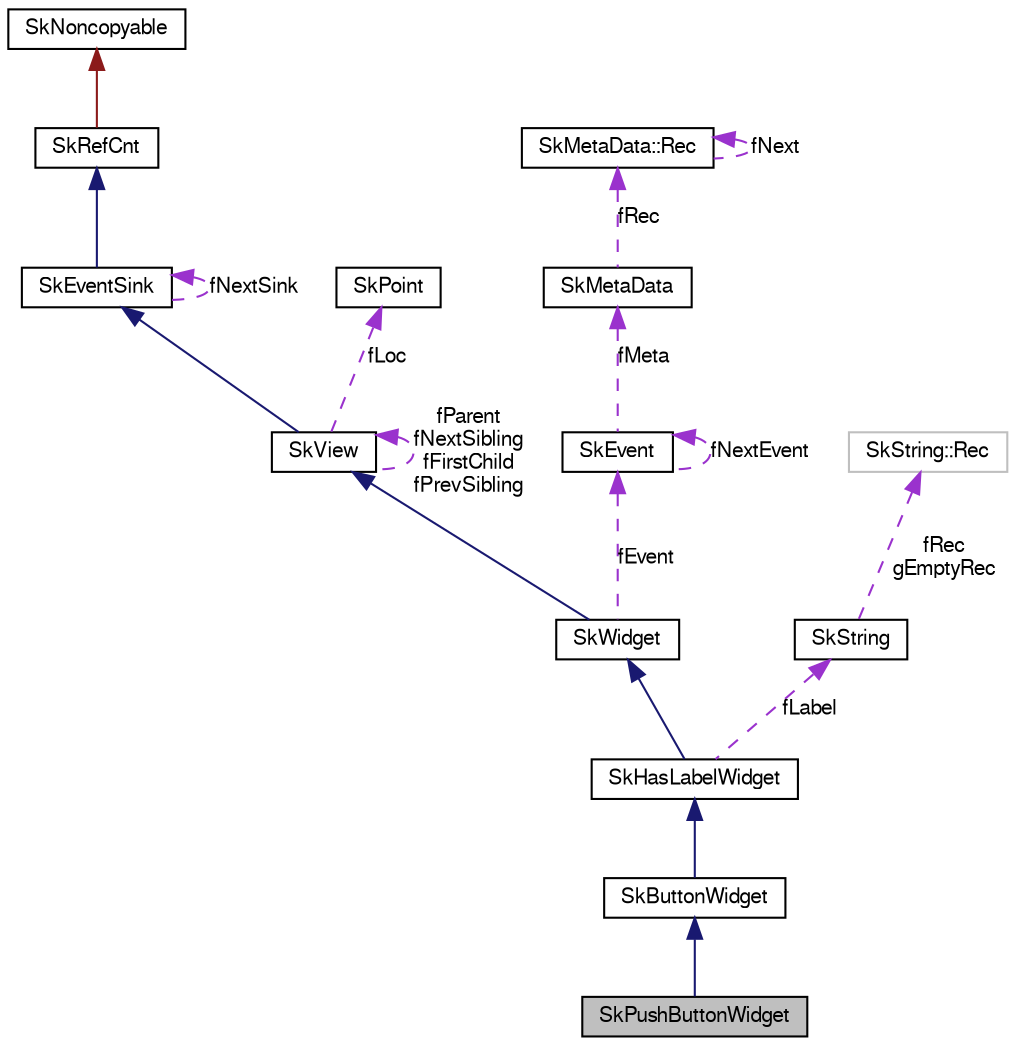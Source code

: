 digraph G
{
  edge [fontname="FreeSans",fontsize="10",labelfontname="FreeSans",labelfontsize="10"];
  node [fontname="FreeSans",fontsize="10",shape=record];
  Node1 [label="SkPushButtonWidget",height=0.2,width=0.4,color="black", fillcolor="grey75", style="filled" fontcolor="black"];
  Node2 -> Node1 [dir=back,color="midnightblue",fontsize="10",style="solid",fontname="FreeSans"];
  Node2 [label="SkButtonWidget",height=0.2,width=0.4,color="black", fillcolor="white", style="filled",URL="$class_sk_button_widget.html"];
  Node3 -> Node2 [dir=back,color="midnightblue",fontsize="10",style="solid",fontname="FreeSans"];
  Node3 [label="SkHasLabelWidget",height=0.2,width=0.4,color="black", fillcolor="white", style="filled",URL="$class_sk_has_label_widget.html"];
  Node4 -> Node3 [dir=back,color="midnightblue",fontsize="10",style="solid",fontname="FreeSans"];
  Node4 [label="SkWidget",height=0.2,width=0.4,color="black", fillcolor="white", style="filled",URL="$class_sk_widget.html"];
  Node5 -> Node4 [dir=back,color="midnightblue",fontsize="10",style="solid",fontname="FreeSans"];
  Node5 [label="SkView",height=0.2,width=0.4,color="black", fillcolor="white", style="filled",URL="$class_sk_view.html"];
  Node6 -> Node5 [dir=back,color="midnightblue",fontsize="10",style="solid",fontname="FreeSans"];
  Node6 [label="SkEventSink",height=0.2,width=0.4,color="black", fillcolor="white", style="filled",URL="$class_sk_event_sink.html"];
  Node7 -> Node6 [dir=back,color="midnightblue",fontsize="10",style="solid",fontname="FreeSans"];
  Node7 [label="SkRefCnt",height=0.2,width=0.4,color="black", fillcolor="white", style="filled",URL="$class_sk_ref_cnt.html"];
  Node8 -> Node7 [dir=back,color="firebrick4",fontsize="10",style="solid",fontname="FreeSans"];
  Node8 [label="SkNoncopyable",height=0.2,width=0.4,color="black", fillcolor="white", style="filled",URL="$class_sk_noncopyable.html"];
  Node6 -> Node6 [dir=back,color="darkorchid3",fontsize="10",style="dashed",label="fNextSink",fontname="FreeSans"];
  Node5 -> Node5 [dir=back,color="darkorchid3",fontsize="10",style="dashed",label="fParent\nfNextSibling\nfFirstChild\nfPrevSibling",fontname="FreeSans"];
  Node9 -> Node5 [dir=back,color="darkorchid3",fontsize="10",style="dashed",label="fLoc",fontname="FreeSans"];
  Node9 [label="SkPoint",height=0.2,width=0.4,color="black", fillcolor="white", style="filled",URL="$struct_sk_point.html"];
  Node10 -> Node4 [dir=back,color="darkorchid3",fontsize="10",style="dashed",label="fEvent",fontname="FreeSans"];
  Node10 [label="SkEvent",height=0.2,width=0.4,color="black", fillcolor="white", style="filled",URL="$class_sk_event.html"];
  Node11 -> Node10 [dir=back,color="darkorchid3",fontsize="10",style="dashed",label="fMeta",fontname="FreeSans"];
  Node11 [label="SkMetaData",height=0.2,width=0.4,color="black", fillcolor="white", style="filled",URL="$class_sk_meta_data.html"];
  Node12 -> Node11 [dir=back,color="darkorchid3",fontsize="10",style="dashed",label="fRec",fontname="FreeSans"];
  Node12 [label="SkMetaData::Rec",height=0.2,width=0.4,color="black", fillcolor="white", style="filled",URL="$struct_sk_meta_data_1_1_rec.html"];
  Node12 -> Node12 [dir=back,color="darkorchid3",fontsize="10",style="dashed",label="fNext",fontname="FreeSans"];
  Node10 -> Node10 [dir=back,color="darkorchid3",fontsize="10",style="dashed",label="fNextEvent",fontname="FreeSans"];
  Node13 -> Node3 [dir=back,color="darkorchid3",fontsize="10",style="dashed",label="fLabel",fontname="FreeSans"];
  Node13 [label="SkString",height=0.2,width=0.4,color="black", fillcolor="white", style="filled",URL="$class_sk_string.html"];
  Node14 -> Node13 [dir=back,color="darkorchid3",fontsize="10",style="dashed",label="fRec\ngEmptyRec",fontname="FreeSans"];
  Node14 [label="SkString::Rec",height=0.2,width=0.4,color="grey75", fillcolor="white", style="filled"];
}
